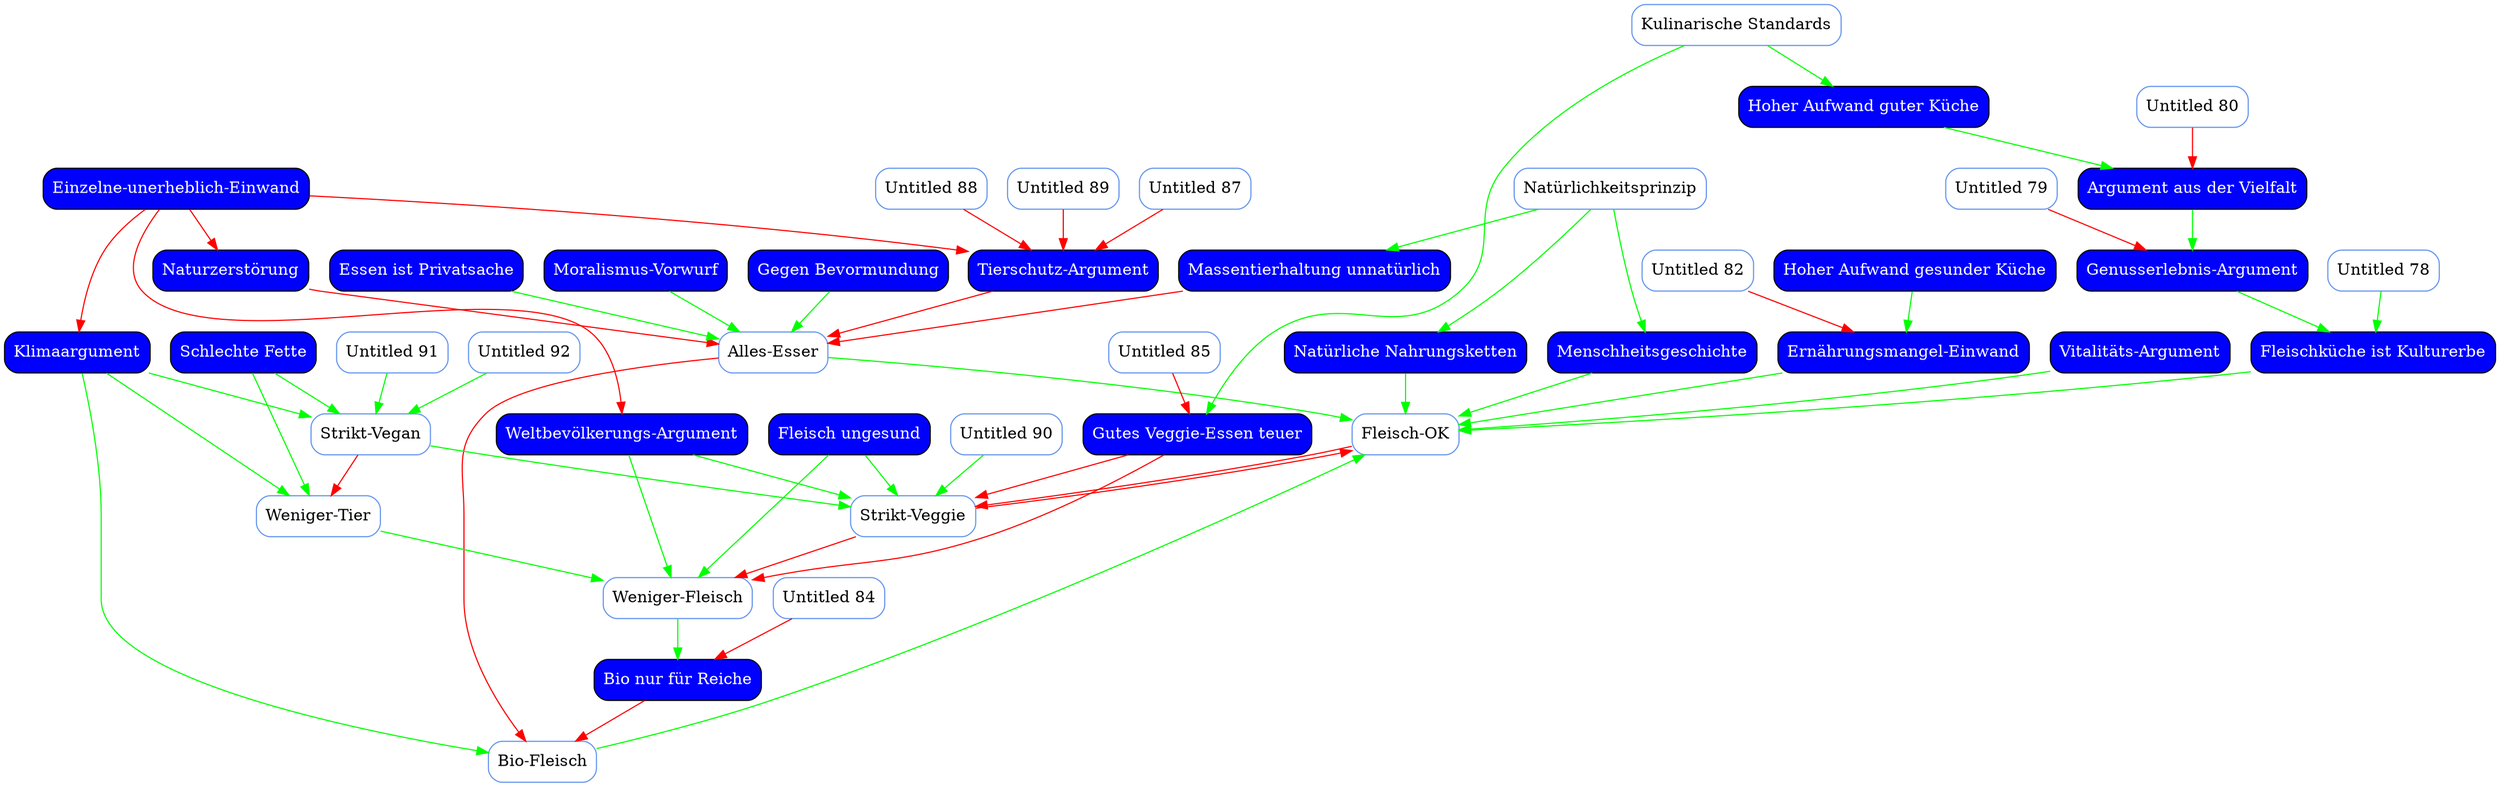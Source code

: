 digraph "Argument Map" {

  n0 [label="Fleisch-OK", shape="box", style="filled,rounded", color="cornflowerblue", fillcolor="white", labelfontcolor="white", type="statement"];
  n1 [label="Alles-Esser", shape="box", style="filled,rounded", color="cornflowerblue", fillcolor="white", labelfontcolor="white", type="statement"];
  n2 [label="Bio-Fleisch", shape="box", style="filled,rounded", color="cornflowerblue", fillcolor="white", labelfontcolor="white", type="statement"];
  n3 [label="Strikt-Veggie", shape="box", style="filled,rounded", color="cornflowerblue", fillcolor="white", labelfontcolor="white", type="statement"];
  n4 [label="Strikt-Vegan", shape="box", style="filled,rounded", color="cornflowerblue", fillcolor="white", labelfontcolor="white", type="statement"];
  n5 [label="Weniger-Fleisch", shape="box", style="filled,rounded", color="cornflowerblue", fillcolor="white", labelfontcolor="white", type="statement"];
  n6 [label="Weniger-Tier", shape="box", style="filled,rounded", color="cornflowerblue", fillcolor="white", labelfontcolor="white", type="statement"];
  n7 [label="Untitled 78", shape="box", style="filled,rounded", color="cornflowerblue", fillcolor="white", labelfontcolor="white", type="statement"];
  n8 [label="Untitled 79", shape="box", style="filled,rounded", color="cornflowerblue", fillcolor="white", labelfontcolor="white", type="statement"];
  n9 [label="Untitled 80", shape="box", style="filled,rounded", color="cornflowerblue", fillcolor="white", labelfontcolor="white", type="statement"];
  n10 [label="Kulinarische Standards", shape="box", style="filled,rounded", color="cornflowerblue", fillcolor="white", labelfontcolor="white", type="statement"];
  n11 [label="Untitled 82", shape="box", style="filled,rounded", color="cornflowerblue", fillcolor="white", labelfontcolor="white", type="statement"];
  n12 [label="Untitled 84", shape="box", style="filled,rounded", color="cornflowerblue", fillcolor="white", labelfontcolor="white", type="statement"];
  n13 [label="Untitled 85", shape="box", style="filled,rounded", color="cornflowerblue", fillcolor="white", labelfontcolor="white", type="statement"];
  n14 [label="Natürlichkeitsprinzip", shape="box", style="filled,rounded", color="cornflowerblue", fillcolor="white", labelfontcolor="white", type="statement"];
  n15 [label="Untitled 87", shape="box", style="filled,rounded", color="cornflowerblue", fillcolor="white", labelfontcolor="white", type="statement"];
  n16 [label="Untitled 88", shape="box", style="filled,rounded", color="cornflowerblue", fillcolor="white", labelfontcolor="white", type="statement"];
  n17 [label="Untitled 89", shape="box", style="filled,rounded", color="cornflowerblue", fillcolor="white", labelfontcolor="white", type="statement"];
  n18 [label="Untitled 90", shape="box", style="filled,rounded", color="cornflowerblue", fillcolor="white", labelfontcolor="white", type="statement"];
  n19 [label="Untitled 91", shape="box", style="filled,rounded", color="cornflowerblue", fillcolor="white", labelfontcolor="white", type="statement"];
  n20 [label="Untitled 92", shape="box", style="filled,rounded", color="cornflowerblue", fillcolor="white", labelfontcolor="white", type="statement"];
  n21 [label="Fleischküche ist Kulturerbe", shape="box", style="filled,rounded", fillcolor="blue", fontcolor="white", type="argument"];
  n22 [label="Genusserlebnis-Argument", shape="box", style="filled,rounded", fillcolor="blue", fontcolor="white", type="argument"];
  n23 [label="Argument aus der Vielfalt", shape="box", style="filled,rounded", fillcolor="blue", fontcolor="white", type="argument"];
  n24 [label="Hoher Aufwand guter Küche", shape="box", style="filled,rounded", fillcolor="blue", fontcolor="white", type="argument"];
  n25 [label="Vitalitäts-Argument", shape="box", style="filled,rounded", fillcolor="blue", fontcolor="white", type="argument"];
  n26 [label="Ernährungsmangel-Einwand", shape="box", style="filled,rounded", fillcolor="blue", fontcolor="white", type="argument"];
  n27 [label="Hoher Aufwand gesunder Küche", shape="box", style="filled,rounded", fillcolor="blue", fontcolor="white", type="argument"];
  n28 [label="Schlechte Fette", shape="box", style="filled,rounded", fillcolor="blue", fontcolor="white", type="argument"];
  n29 [label="Fleisch ungesund", shape="box", style="filled,rounded", fillcolor="blue", fontcolor="white", type="argument"];
  n30 [label="Bio nur für Reiche", shape="box", style="filled,rounded", fillcolor="blue", fontcolor="white", type="argument"];
  n31 [label="Gutes Veggie-Essen teuer", shape="box", style="filled,rounded", fillcolor="blue", fontcolor="white", type="argument"];
  n32 [label="Menschheitsgeschichte", shape="box", style="filled,rounded", fillcolor="blue", fontcolor="white", type="argument"];
  n33 [label="Natürliche Nahrungsketten", shape="box", style="filled,rounded", fillcolor="blue", fontcolor="white", type="argument"];
  n34 [label="Massentierhaltung unnatürlich", shape="box", style="filled,rounded", fillcolor="blue", fontcolor="white", type="argument"];
  n35 [label="Klimaargument", shape="box", style="filled,rounded", fillcolor="blue", fontcolor="white", type="argument"];
  n36 [label="Einzelne-unerheblich-Einwand", shape="box", style="filled,rounded", fillcolor="blue", fontcolor="white", type="argument"];
  n37 [label="Naturzerstörung", shape="box", style="filled,rounded", fillcolor="blue", fontcolor="white", type="argument"];
  n38 [label="Tierschutz-Argument", shape="box", style="filled,rounded", fillcolor="blue", fontcolor="white", type="argument"];
  n39 [label="Weltbevölkerungs-Argument", shape="box", style="filled,rounded", fillcolor="blue", fontcolor="white", type="argument"];
  n40 [label="Essen ist Privatsache", shape="box", style="filled,rounded", fillcolor="blue", fontcolor="white", type="argument"];
  n41 [label="Moralismus-Vorwurf", shape="box", style="filled,rounded", fillcolor="blue", fontcolor="white", type="argument"];
  n42 [label="Gegen Bevormundung", shape="box", style="filled,rounded", fillcolor="blue", fontcolor="white", type="argument"];


  n0 -> n3 [color="red", type="attack"];
  n1 -> n0 [color="green", type="support"];
  n1 -> n2 [color="red", type="attack"];
  n2 -> n0 [color="green", type="support"];
  n3 -> n0 [color="red", type="attack"];
  n3 -> n5 [color="red", type="attack"];
  n4 -> n3 [color="green", type="support"];
  n4 -> n6 [color="red", type="attack"];
  n5 -> n30 [color="green", type="support"];
  n6 -> n5 [color="green", type="support"];
  n7 -> n21 [color="green", type="support"];
  n8 -> n22 [color="red", type="attack"];
  n9 -> n23 [color="red", type="attack"];
  n10 -> n24 [color="green", type="support"];
  n10 -> n31 [color="green", type="support"];
  n11 -> n26 [color="red", type="attack"];
  n12 -> n30 [color="red", type="attack"];
  n13 -> n31 [color="red", type="attack"];
  n14 -> n32 [color="green", type="support"];
  n14 -> n33 [color="green", type="support"];
  n14 -> n34 [color="green", type="support"];
  n15 -> n38 [color="red", type="attack"];
  n16 -> n38 [color="red", type="attack"];
  n17 -> n38 [color="red", type="attack"];
  n18 -> n3 [color="green", type="support"];
  n19 -> n4 [color="green", type="support"];
  n20 -> n4 [color="green", type="support"];
  n21 -> n0 [color="green", type="support"];
  n22 -> n21 [color="green", type="support"];
  n23 -> n22 [color="green", type="support"];
  n24 -> n23 [color="green", type="support"];
  n25 -> n0 [color="green", type="support"];
  n26 -> n0 [color="green", type="support"];
  n27 -> n26 [color="green", type="support"];
  n28 -> n4 [color="green", type="support"];
  n28 -> n6 [color="green", type="support"];
  n29 -> n3 [color="green", type="support"];
  n29 -> n5 [color="green", type="support"];
  n30 -> n2 [color="red", type="attack"];
  n31 -> n3 [color="red", type="attack"];
  n31 -> n5 [color="red", type="attack"];
  n32 -> n0 [color="green", type="support"];
  n33 -> n0 [color="green", type="support"];
  n34 -> n1 [color="red", type="attack"];
  n35 -> n4 [color="green", type="support"];
  n35 -> n6 [color="green", type="support"];
  n35 -> n2 [color="green", type="support"];
  n36 -> n35 [color="red", type="attack"];
  n36 -> n37 [color="red", type="attack"];
  n36 -> n38 [color="red", type="attack"];
  n36 -> n39 [color="red", type="attack"];
  n37 -> n1 [color="red", type="attack"];
  n38 -> n1 [color="red", type="attack"];
  n39 -> n3 [color="green", type="support"];
  n39 -> n5 [color="green", type="support"];
  n40 -> n1 [color="green", type="support"];
  n41 -> n1 [color="green", type="support"];
  n42 -> n1 [color="green", type="support"];

}
